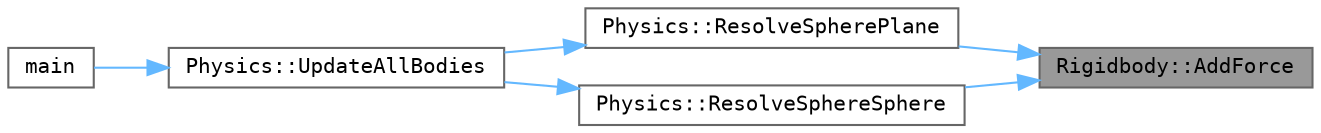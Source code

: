 digraph "Rigidbody::AddForce"
{
 // LATEX_PDF_SIZE
  bgcolor="transparent";
  edge [fontname=Terminal,fontsize=10,labelfontname=Helvetica,labelfontsize=10];
  node [fontname=Terminal,fontsize=10,shape=box,height=0.2,width=0.4];
  rankdir="RL";
  Node1 [label="Rigidbody::AddForce",height=0.2,width=0.4,color="gray40", fillcolor="grey60", style="filled", fontcolor="black",tooltip="Adds force, factoring in mass"];
  Node1 -> Node2 [dir="back",color="steelblue1",style="solid"];
  Node2 [label="Physics::ResolveSpherePlane",height=0.2,width=0.4,color="grey40", fillcolor="white", style="filled",URL="$class_physics.html#a736d261010f60931a23fb0ce91700225",tooltip="Resolves a collision between one sphere RigidBody and one plane RigidBody"];
  Node2 -> Node3 [dir="back",color="steelblue1",style="solid"];
  Node3 [label="Physics::UpdateAllBodies",height=0.2,width=0.4,color="grey40", fillcolor="white", style="filled",URL="$class_physics.html#a5dcd928dfbdca3feaefc1d9ca070683a",tooltip="Executes the physics tick on all physics objects in vector"];
  Node3 -> Node4 [dir="back",color="steelblue1",style="solid"];
  Node4 [label="main",height=0.2,width=0.4,color="grey40", fillcolor="white", style="filled",URL="$main_8cpp.html#ae66f6b31b5ad750f1fe042a706a4e3d4",tooltip=" "];
  Node1 -> Node5 [dir="back",color="steelblue1",style="solid"];
  Node5 [label="Physics::ResolveSphereSphere",height=0.2,width=0.4,color="grey40", fillcolor="white", style="filled",URL="$class_physics.html#aa343c30848ec0030d0c73719cbcabc05",tooltip="Resolves a collision between two sphere Rigidbodies"];
  Node5 -> Node3 [dir="back",color="steelblue1",style="solid"];
}

